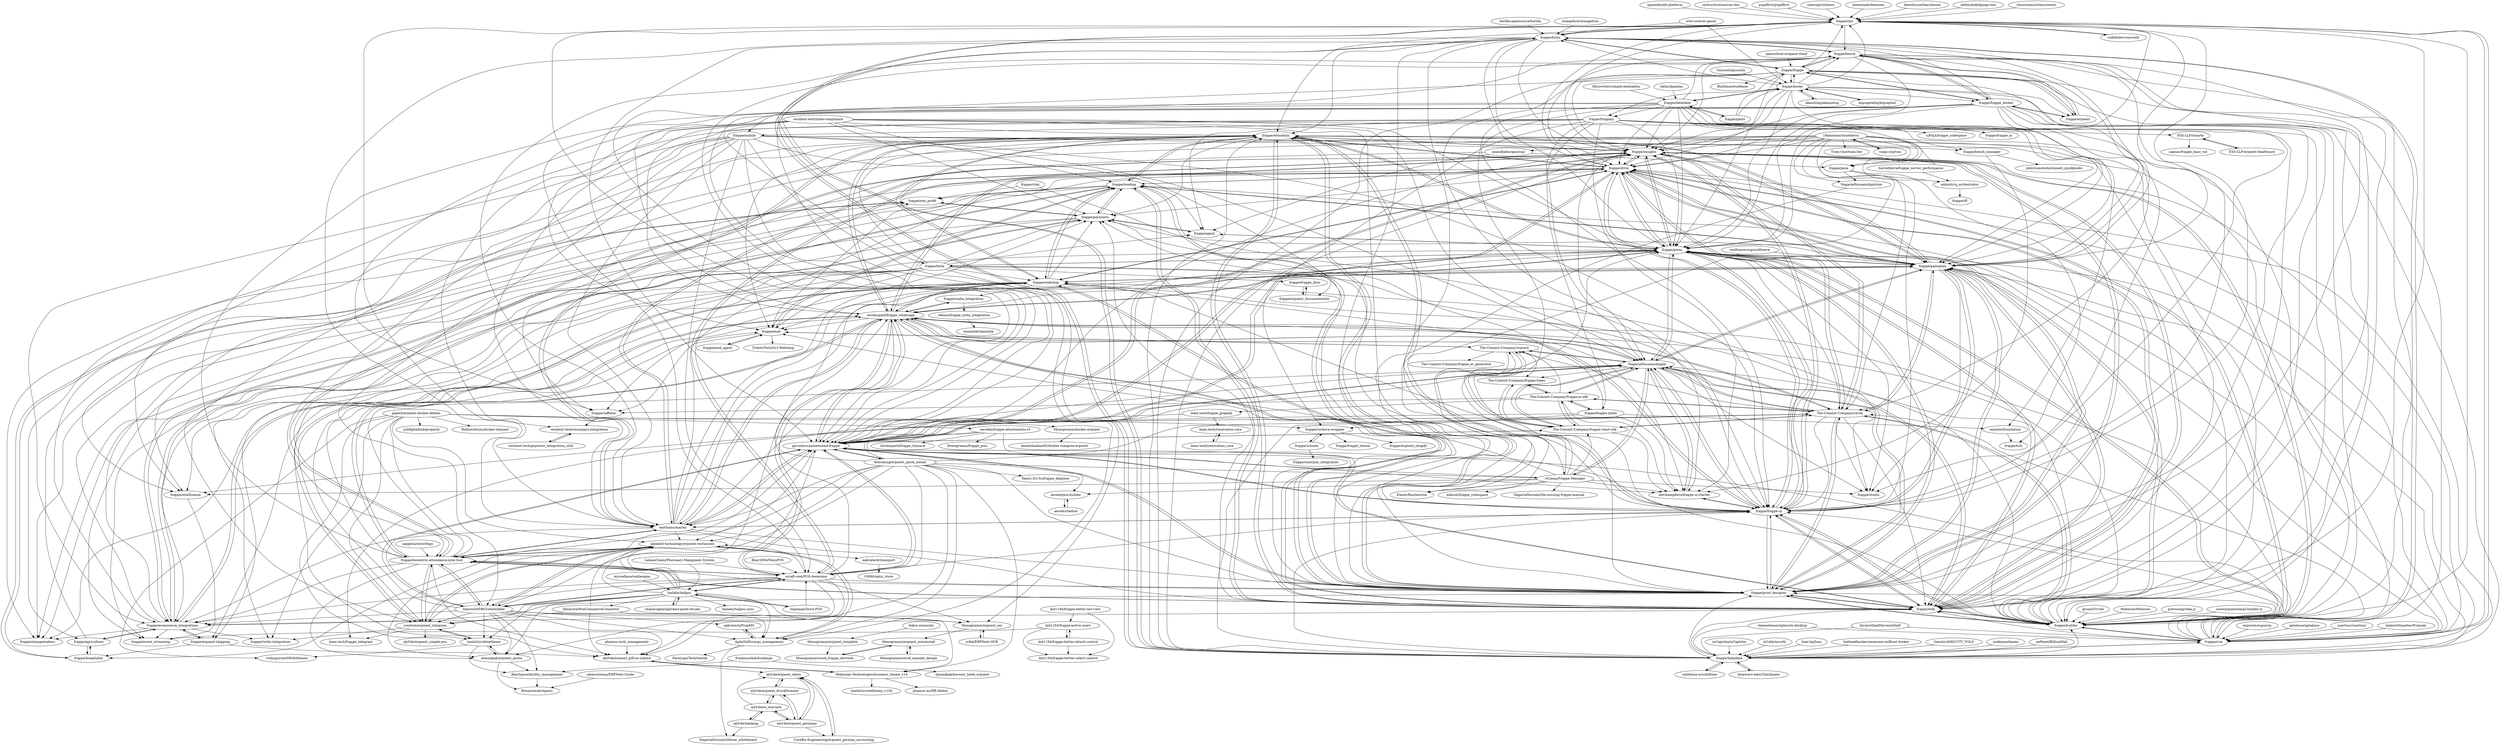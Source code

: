 digraph G {
"openedx/edx-platform" -> "frappe/lms" ["e"=1]
"frappe/books" -> "frappe/hrms"
"frappe/books" -> "frappe/insights"
"frappe/books" -> "akaunting/akaunting" ["e"=1]
"frappe/books" -> "frappe/bench"
"frappe/books" -> "frappe/frappe"
"frappe/books" -> "frappe/frappe_docker"
"frappe/books" -> "bigcapitalhq/bigcapital" ["e"=1]
"frappe/books" -> "frappe/lms"
"frappe/books" -> "frappe/frappejs"
"frappe/books" -> "frappe/drive"
"frappe/books" -> "frappe/erpnext" ["e"=1]
"frappe/books" -> "frappe/helpdesk"
"frappe/books" -> "frappe/gameplan"
"frappe/books" -> "frappe/datatable"
"frappe/books" -> "frappe/press"
"frappe/erpnext" -> "frappe/frappe" ["e"=1]
"frappe/erpnext" -> "frappe/frappe_docker" ["e"=1]
"frappe/erpnext" -> "frappe/bench" ["e"=1]
"frappe/frappe" -> "frappe/erpnext" ["e"=1]
"frappe/frappe" -> "frappe/bench"
"frappe/frappe" -> "frappe/frappe_docker"
"frappe/frappe" -> "frappe/hrms"
"frappe/frappe" -> "frappe/books"
"frappe/frappe" -> "gavindsouza/awesome-frappe"
"frappe/frappe" -> "frappe/insights"
"frappe/frappe" -> "frappe/frappe-ui"
"frappe/frappe" -> "frappe/lms"
"frappe/frappe" -> "frappe/helpdesk"
"frappe/frappe" -> "frappe/press"
"frappe/frappe" -> "frappe/builder"
"frappe/frappe" -> "The-Commit-Company/raven"
"frappe/frappe" -> "Budibase/budibase" ["e"=1]
"frappe/frappe" -> "frappe/crm"
"frappe/datatable" -> "frappe/frappe-ui"
"frappe/datatable" -> "frappe/insights"
"frappe/datatable" -> "frappe/frappejs"
"frappe/datatable" -> "frappe/gameplan"
"frappe/datatable" -> "frappe/drive"
"frappe/datatable" -> "frappe/bench"
"frappe/datatable" -> "frappe/print_designer"
"frappe/datatable" -> "gavindsouza/awesome-frappe"
"frappe/datatable" -> "frappe/press"
"frappe/datatable" -> "frappe/builder"
"frappe/datatable" -> "frappe/wiki"
"frappe/datatable" -> "frappe/gantt" ["e"=1]
"frappe/datatable" -> "frappe/biometric-attendance-sync-tool"
"frappe/datatable" -> "frappe/books"
"frappe/datatable" -> "erpnext/foundation"
"fiduswriter/simple-datatables" -> "frappe/datatable" ["e"=1]
"ever-co/ever-gauzy" -> "frappe/books" ["e"=1]
"ever-co/ever-gauzy" -> "frappe/hrms" ["e"=1]
"instructure/canvas-lms" -> "frappe/lms" ["e"=1]
"shanmugharajk/react-point-of-sale" -> "bailabs/tailpos" ["e"=1]
"spacecloud-io/space-cloud" -> "frappe/frappe" ["e"=1]
"codelitdev/courselit" -> "frappe/lms" ["e"=1]
"sihaysistema/ERPNext-Guide" -> "Bloomstack/repairs"
"givanz/Vvveb" -> "frappe/builder" ["e"=1]
"bailabs/tailpos" -> "ucraft-com/POS-Awesome"
"bailabs/tailpos" -> "frappe/biometric-attendance-sync-tool"
"bailabs/tailpos" -> "tngoman/Store-POS" ["e"=1]
"bailabs/tailpos" -> "yrestom/erpnext_telegram"
"bailabs/tailpos" -> "Monogramm/erpnext_ocr"
"bailabs/tailpos" -> "ahmadpak/erpnext_quota"
"bailabs/tailpos" -> "gavindsouza/awesome-frappe"
"bailabs/tailpos" -> "shanmugharajk/react-point-of-sale" ["e"=1]
"bailabs/tailpos" -> "bailabs/tailpos-sync"
"bailabs/tailpos" -> "bhavesh95863/whitelabel"
"bailabs/tailpos" -> "alphabit-technology/erpnext-restaurant"
"bailabs/tailpos" -> "hashirluv/bluetheme"
"bailabs/tailpos" -> "shridarpatil/frappe_whatsapp"
"bailabs/tailpos" -> "libracore/WooCommerceConnector"
"bailabs/tailpos" -> "AgileShift/cargo_management"
"frappe/frappejs" -> "frappe/intellisense"
"frappe/frappejs" -> "frappe/frappe-client"
"frappe/frappejs" -> "frappe/press"
"frappe/frappejs" -> "frappe/mobile"
"frappe/frappejs" -> "netchampfaris/frappe-ui-starter"
"frappe/frappejs" -> "frappe/bench_manager"
"frappe/frappejs" -> "vjFaLk/frappe_codespace"
"frappe/frappejs" -> "frappe/frappe_io"
"frappe/frappejs" -> "frappe/helm"
"frappe/frappejs" -> "frappe/agent"
"frappe/frappejs" -> "frappe/cordova-wrapper"
"frappe/frappejs" -> "frappe/gameplan"
"frappe/frappejs" -> "ESS-LLP/smarte"
"frappe/frappejs" -> "NagariaHussain/doppio"
"frappe/frappejs" -> "frappe/pesa"
"frappe/bench_manager" -> "indictranstech/erpnext_quickbooks"
"frappe/bench_manager" -> "netchampfaris/frappe-ui-starter"
"frappe/biometric-attendance-sync-tool" -> "ahmadpak/erpnext_quota"
"frappe/biometric-attendance-sync-tool" -> "shridarpatil/frappe_whatsapp"
"frappe/biometric-attendance-sync-tool" -> "alphabit-technology/erpnext-restaurant"
"frappe/biometric-attendance-sync-tool" -> "ucraft-com/POS-Awesome"
"frappe/biometric-attendance-sync-tool" -> "yrestom/erpnext_telegram"
"frappe/biometric-attendance-sync-tool" -> "frappe/wiki"
"frappe/biometric-attendance-sync-tool" -> "earthians/marley"
"frappe/biometric-attendance-sync-tool" -> "frappe/ecommerce_integrations"
"frappe/biometric-attendance-sync-tool" -> "bhavesh95863/whitelabel"
"frappe/biometric-attendance-sync-tool" -> "frappe/print_designer"
"frappe/biometric-attendance-sync-tool" -> "alyf-de/erpnext_pdf-on-submit"
"frappe/biometric-attendance-sync-tool" -> "frappe/insights"
"frappe/biometric-attendance-sync-tool" -> "frappe/mail"
"frappe/biometric-attendance-sync-tool" -> "NagariaHussain/doppio"
"frappe/biometric-attendance-sync-tool" -> "gavindsouza/awesome-frappe"
"alyf-de/erpnext_pdf-on-submit" -> "alyf-de/erpnext_datev"
"alyf-de/erpnext_pdf-on-submit" -> "Midocean-Technologies/business_theme_v14"
"pipech/erpnext-docker-debian" -> "zerodha/frappe-attachments-s3"
"pipech/erpnext-docker-debian" -> "Monogramm/docker-erpnext"
"pipech/erpnext-docker-debian" -> "Ridhosribumi/docker-erpnext"
"pipech/erpnext-docker-debian" -> "yrestom/erpnext_telegram"
"pipech/erpnext-docker-debian" -> "frappe/cordova-wrapper"
"pipech/erpnext-docker-debian" -> "hashirluv/bluetheme"
"pipech/erpnext-docker-debian" -> "frappe/twilio-integration"
"pipech/erpnext-docker-debian" -> "frappe/biometric-attendance-sync-tool"
"pipech/erpnext-docker-debian" -> "alphabit-technology/erpnext-restaurant"
"pipech/erpnext-docker-debian" -> "vinhnguyent090/bdtheme"
"pipech/erpnext-docker-debian" -> "jcbdigitalhub/property"
"zerodha/frappe-attachments-s3" -> "gavindsouza/awesome-frappe"
"zerodha/frappe-attachments-s3" -> "shridarpatil/frappe_tinymce" ["e"=1]
"zerodha/frappe-attachments-s3" -> "netchampfaris/frappe-ui-starter"
"zerodha/frappe-attachments-s3" -> "Monogramm/frappe_pwa"
"zerodha/frappe-attachments-s3" -> "aerele/pwa-builder"
"Monogramm/docker-erpnext" -> "emadshaaban92/docker-compose-erpnext"
"franknyarkoh/bookings" -> "ahmadpak/havenir_hotel_erpnext"
"franknyarkoh/bookings" -> "iRaySpace/facility_management"
"Monogramm/erpnext_ocr" -> "Monogramm/erpnext_autoinstall"
"Monogramm/erpnext_ocr" -> "jvfiel/ERPNext-OCR"
"libracore/WooCommerceConnector" -> "alphabit-technology/erpnext-restaurant"
"libracore/WooCommerceConnector" -> "AgileShift/cargo_management"
"libracore/WooCommerceConnector" -> "yrestom/erpnext_telegram"
"libracore/WooCommerceConnector" -> "alyf-de/erpnext_pdf-on-submit"
"jvfiel/ERPNext-OCR" -> "Monogramm/erpnext_ocr"
"dokos-io/mautic" -> "Monogramm/erpnext_template"
"LalanaChami/Pharmacy-Mangment-System" -> "bailabs/tailpos" ["e"=1]
"LalanaChami/Pharmacy-Mangment-System" -> "ucraft-com/POS-Awesome" ["e"=1]
"sapplica/sentrifugo" -> "frappe/biometric-attendance-sync-tool" ["e"=1]
"Blair2004/NexoPOS" -> "ucraft-com/POS-Awesome" ["e"=1]
"espocrm/espocrm" -> "frappe/crm" ["e"=1]
"frappe/bench" -> "frappe/frappe_docker"
"frappe/bench" -> "frappe/frappe"
"frappe/bench" -> "frappe/press"
"frappe/bench" -> "frappe/insights"
"frappe/bench" -> "frappe/frappe-ui"
"frappe/bench" -> "gavindsouza/awesome-frappe"
"frappe/bench" -> "frappe/gameplan"
"frappe/bench" -> "frappe/wiki"
"frappe/bench" -> "frappe/hrms"
"frappe/bench" -> "frappe/print_designer"
"frappe/bench" -> "frappe/drive"
"frappe/bench" -> "frappe/mobile"
"frappe/bench" -> "earthians/marley"
"frappe/bench" -> "frappe/erpnext" ["e"=1]
"frappe/bench" -> "frappe/builder"
"tngoman/Store-POS" -> "bailabs/tailpos" ["e"=1]
"tngoman/Store-POS" -> "ucraft-com/POS-Awesome" ["e"=1]
"frappe/press" -> "frappe/agent"
"frappe/press" -> "frappe/insights"
"frappe/press" -> "frappe/gameplan"
"frappe/press" -> "frappe/frappe-ui"
"frappe/press" -> "NagariaHussain/doppio"
"frappe/press" -> "frappe/drive"
"frappe/press" -> "frappe/print_designer"
"frappe/press" -> "frappe/wiki"
"frappe/press" -> "frappe/education"
"frappe/press" -> "gavindsouza/awesome-frappe"
"frappe/press" -> "frappe/changemakers"
"frappe/press" -> "shridarpatil/frappe_whatsapp"
"frappe/press" -> "frappe/studio"
"frappe/press" -> "frappe/helm"
"frappe/press" -> "frappe/builder"
"frappe/agent" -> "frappe/press"
"frappe/agent" -> "frappe/payments"
"frappe/helm" -> "frappe/agent"
"frappe/helm" -> "frappe/ecommerce_integrations"
"frappe/helm" -> "frappe/press"
"frappe/helm" -> "frappe/webshop"
"frappe/helm" -> "frappe/erpnext-shipping"
"frappe/helm" -> "frappe/frappe_docs"
"frappe/helm" -> "frappe/twilio-integration"
"frappe/helm" -> "frappe/payments"
"frappe/helm" -> "alyf-de/erpnext_pdf-on-submit"
"frappe/helm" -> "frappe/mail"
"frappe/helm" -> "frappe/print_designer"
"frappe/helm" -> "frappe/intellisense"
"frappe/helm" -> "frappe/education"
"frappe/helm" -> "frappe/frappe-ui"
"frappe/helm" -> "AgileShift/cargo_management"
"hashirluv/bluetheme" -> "ahmadpak/erpnext_quota"
"hashirluv/bluetheme" -> "vinhnguyent090/bdtheme"
"hashirluv/bluetheme" -> "yrestom/erpnext_telegram"
"hashirluv/bluetheme" -> "iRaySpace/facility_management"
"iRaySpace/facility_management" -> "Bloomstack/repairs"
"ahmadpak/erpnext_quota" -> "hashirluv/bluetheme"
"ahmadpak/erpnext_quota" -> "iRaySpace/facility_management"
"ahmadpak/erpnext_quota" -> "Bloomstack/repairs"
"ucraft-com/POS-Awesome" -> "frappe/biometric-attendance-sync-tool"
"ucraft-com/POS-Awesome" -> "shridarpatil/frappe_whatsapp"
"ucraft-com/POS-Awesome" -> "gavindsouza/awesome-frappe"
"ucraft-com/POS-Awesome" -> "alphabit-technology/erpnext-restaurant"
"ucraft-com/POS-Awesome" -> "ahmadpak/erpnext_quota"
"ucraft-com/POS-Awesome" -> "frappe/insights"
"ucraft-com/POS-Awesome" -> "bhavesh95863/whitelabel"
"ucraft-com/POS-Awesome" -> "yrestom/erpnext_telegram"
"ucraft-com/POS-Awesome" -> "Monogramm/erpnext_ocr"
"ucraft-com/POS-Awesome" -> "alyf-de/erpnext_pdf-on-submit"
"ucraft-com/POS-Awesome" -> "bailabs/tailpos"
"ucraft-com/POS-Awesome" -> "frappe/print_designer"
"ucraft-com/POS-Awesome" -> "frappe/ecommerce_integrations"
"ucraft-com/POS-Awesome" -> "frappe/press"
"ucraft-com/POS-Awesome" -> "frappe/frappe-ui"
"pupilfirst/pupilfirst" -> "frappe/lms" ["e"=1]
"frappe/frappe-client" -> "netchampfaris/frappe-ui-starter"
"frappe/frappe-client" -> "frappe/intellisense"
"frappe/frappe-client" -> "The-Commit-Company/frappe-js-sdk"
"frappe/frappe-client" -> "erpnext/foundation"
"frappe/frappe-client" -> "frappe/cordova-wrapper"
"frappe/frappe-client" -> "frappe/payments"
"ulearnpro/ulearn" -> "frappe/lms" ["e"=1]
"phamos-eu/it_management" -> "alyf-de/erpnext_pdf-on-submit"
"yrestom/erpnext_telegram" -> "frappe/twilio-integration"
"yrestom/erpnext_telegram" -> "hashirluv/bluetheme"
"yrestom/erpnext_telegram" -> "leam-tech/frappe_telegram"
"yrestom/erpnext_telegram" -> "alphabit-technology/erpnext-restaurant"
"yrestom/erpnext_telegram" -> "shridarpatil/frappe_whatsapp"
"yrestom/erpnext_telegram" -> "alyf-de/erpnext_simple-pos"
"yrestom/erpnext_telegram" -> "frappe/biometric-attendance-sync-tool"
"frappe/mobile" -> "yrestom/erpnext_telegram"
"frappe/mobile" -> "frappe/bench_manager"
"frappe/mobile" -> "gavindsouza/awesome-frappe"
"frappe/mobile" -> "frappe/biometric-attendance-sync-tool"
"frappe/mobile" -> "frappe/wiki"
"frappe/mobile" -> "frappe/ecommerce_integrations"
"frappe/mobile" -> "bhavesh95863/whitelabel"
"frappe/mobile" -> "frappe/erpnext_documentation"
"frappe/mobile" -> "ucraft-com/POS-Awesome"
"frappe/mobile" -> "frappe/insights"
"frappe/mobile" -> "earthians/marley"
"frappe/mobile" -> "frappe/intellisense"
"frappe/mobile" -> "Monogramm/erpnext_ocr"
"frappe/mobile" -> "frappe/frappe-ui"
"frappe/mobile" -> "NagariaHussain/doppio"
"Monogramm/recod_erpnext_design" -> "Monogramm/erpnext_autoinstall"
"aakvatech/PropMS" -> "AgileShift/cargo_management"
"frappe/wiki" -> "frappe/drive"
"frappe/wiki" -> "frappe/gameplan"
"frappe/wiki" -> "frappe/print_designer"
"frappe/wiki" -> "frappe/insights"
"frappe/wiki" -> "frappe/lending"
"frappe/wiki" -> "frappe/frappe-ui"
"frappe/wiki" -> "frappe/webshop"
"frappe/wiki" -> "frappe/payments"
"frappe/wiki" -> "frappe/press"
"frappe/wiki" -> "frappe/ecommerce_integrations"
"frappe/wiki" -> "frappe/education"
"frappe/wiki" -> "NagariaHussain/doppio"
"frappe/wiki" -> "gavindsouza/awesome-frappe"
"frappe/wiki" -> "frappe/biometric-attendance-sync-tool"
"frappe/wiki" -> "frappe/builder"
"frappe/erpnext_documentation" -> "frappe/frappe_docs"
"leam-tech/renovation_core" -> "leam-tech/renovation-core"
"AgileShift/cargo_management" -> "NagariaHussain/tldraw_whiteboard"
"AgileShift/cargo_management" -> "aakvatech/PropMS"
"AgileShift/cargo_management" -> "alphabit-technology/erpnext-restaurant"
"AgileShift/cargo_management" -> "ParaLogicTech/textile"
"Monogramm/erpnext_template" -> "Monogramm/recod_frappe_devtools"
"frappe/frappe_docs" -> "frappe/erpnext_documentation"
"leam-tech/renovation-core" -> "leam-tech/renovation_core"
"Monogramm/erpnext_autoinstall" -> "Monogramm/recod_frappe_devtools"
"Monogramm/erpnext_autoinstall" -> "Monogramm/recod_erpnext_design"
"Monogramm/recod_frappe_devtools" -> "Monogramm/erpnext_autoinstall"
"mCaptcha/mCaptcha" -> "frappe/helpdesk" ["e"=1]
"frappe/lms" -> "frappe/insights"
"frappe/lms" -> "frappe/frappe-ui"
"frappe/lms" -> "frappe/hrms"
"frappe/lms" -> "frappe/education"
"frappe/lms" -> "frappe/gameplan"
"frappe/lms" -> "frappe/crm"
"frappe/lms" -> "frappe/drive"
"frappe/lms" -> "frappe/wiki"
"frappe/lms" -> "frappe/helpdesk"
"frappe/lms" -> "gavindsouza/awesome-frappe"
"frappe/lms" -> "frappe/press"
"frappe/lms" -> "frappe/builder"
"frappe/lms" -> "earthians/marley"
"frappe/lms" -> "frappe/bench"
"frappe/lms" -> "codelitdev/courselit" ["e"=1]
"leemonade/leemons" -> "frappe/lms" ["e"=1]
"frappe/erpnext-shipping" -> "alyf-de/erpnext_pdf-on-submit"
"frappe/erpnext-shipping" -> "frappe/hospitality"
"frappe/erpnext-shipping" -> "frappe/ecommerce_integrations"
"earthians/marley" -> "frappe/education"
"earthians/marley" -> "shridarpatil/frappe_whatsapp"
"earthians/marley" -> "frappe/gameplan"
"earthians/marley" -> "frappe/biometric-attendance-sync-tool"
"earthians/marley" -> "frappe/insights"
"earthians/marley" -> "frappe/wiki"
"earthians/marley" -> "frappe/frappe-ui"
"earthians/marley" -> "gavindsouza/awesome-frappe"
"earthians/marley" -> "alphabit-technology/erpnext-restaurant"
"earthians/marley" -> "frappe/ecommerce_integrations"
"earthians/marley" -> "frappe/print_designer"
"earthians/marley" -> "frappe/payments"
"earthians/marley" -> "NagariaHussain/doppio"
"earthians/marley" -> "frappe/drive"
"earthians/marley" -> "frappe/press"
"micwallace/wallacepos" -> "bailabs/tailpos" ["e"=1]
"frappe/intellisense" -> "frappe/event_streaming"
"bhavesh95863/whitelabel" -> "ahmadpak/erpnext_quota"
"bhavesh95863/whitelabel" -> "alyf-de/erpnext_pdf-on-submit"
"bhavesh95863/whitelabel" -> "gavindsouza/awesome-frappe"
"bhavesh95863/whitelabel" -> "alphabit-technology/erpnext-restaurant"
"bhavesh95863/whitelabel" -> "Monogramm/erpnext_ocr"
"bhavesh95863/whitelabel" -> "Midocean-Technologies/business_theme_v14"
"bhavesh95863/whitelabel" -> "AgileShift/cargo_management"
"bhavesh95863/whitelabel" -> "aakvatech/PropMS"
"bhavesh95863/whitelabel" -> "ucraft-com/POS-Awesome"
"bhavesh95863/whitelabel" -> "frappe/biometric-attendance-sync-tool"
"bhavesh95863/whitelabel" -> "shridarpatil/frappe_whatsapp"
"bhavesh95863/whitelabel" -> "yrestom/erpnext_telegram"
"bhavesh95863/whitelabel" -> "frappe/ecommerce_integrations"
"bhavesh95863/whitelabel" -> "iRaySpace/facility_management"
"bhavesh95863/whitelabel" -> "hashirluv/bluetheme"
"alphabit-technology/erpnext-restaurant" -> "AgileShift/cargo_management"
"alphabit-technology/erpnext-restaurant" -> "frappe/hospitality"
"alphabit-technology/erpnext-restaurant" -> "aakvatech/transport"
"alphabit-technology/erpnext-restaurant" -> "yrestom/erpnext_telegram"
"alphabit-technology/erpnext-restaurant" -> "frappe/biometric-attendance-sync-tool"
"alphabit-technology/erpnext-restaurant" -> "ahmadpak/erpnext_quota"
"alphabit-technology/erpnext-restaurant" -> "bhavesh95863/whitelabel"
"aakvatech/transport" -> "f-9t9it/optic_store"
"Mobirise/Mobirise" -> "frappe/builder" ["e"=1]
"frappe/chat" -> "frappe/non_profit"
"frappe/chat" -> "netchampfaris/frappe-ui-starter"
"NagariaHussain/doppio" -> "The-Commit-Company/frappe-react-sdk"
"NagariaHussain/doppio" -> "netchampfaris/frappe-ui-starter"
"NagariaHussain/doppio" -> "gavindsouza/awesome-frappe"
"NagariaHussain/doppio" -> "frappe/frappe-ui"
"NagariaHussain/doppio" -> "rtCamp/Frappe-Manager"
"NagariaHussain/doppio" -> "The-Commit-Company/commit"
"NagariaHussain/doppio" -> "The-Commit-Company/raven"
"NagariaHussain/doppio" -> "frappe/print_designer"
"NagariaHussain/doppio" -> "frappe/gameplan"
"NagariaHussain/doppio" -> "The-Commit-Company/frappe-types"
"NagariaHussain/doppio" -> "The-Commit-Company/frappe-js-sdk"
"NagariaHussain/doppio" -> "frappe/press"
"NagariaHussain/doppio" -> "shridarpatil/frappe_whatsapp"
"NagariaHussain/doppio" -> "frappe/studio"
"NagariaHussain/doppio" -> "frappe/wiki"
"frappe/ecommerce_integrations" -> "frappe/payments"
"frappe/ecommerce_integrations" -> "frappe/non_profit"
"frappe/ecommerce_integrations" -> "frappe/lending"
"frappe/ecommerce_integrations" -> "frappe/event_streaming"
"frappe/ecommerce_integrations" -> "frappe/webshop"
"frappe/ecommerce_integrations" -> "frappe/agriculture"
"frappe/ecommerce_integrations" -> "frappe/changemakers"
"frappe/ecommerce_integrations" -> "frappe/twilio-integration"
"frappe/ecommerce_integrations" -> "frappe/erpnext-shipping"
"leam-tech/frappe_graphql" -> "leam-tech/renovation-core"
"leam-tech/frappe_graphql" -> "leam-tech/frappe_telegram"
"alyf-de/erpnext_druckformate" -> "alyf-de/erpnext_germany"
"alyf-de/erpnext_druckformate" -> "alyf-de/erpnext_datev"
"alyf-de/erpnext_druckformate" -> "alyf-de/eu_einvoice"
"CoreBiz-Engineering/erpnext_german_accounting" -> "alyf-de/erpnext_datev"
"bigcapitalhq/bigcapital" -> "frappe/books" ["e"=1]
"gavindsouza/awesome-frappe" -> "NagariaHussain/doppio"
"gavindsouza/awesome-frappe" -> "shridarpatil/frappe_whatsapp"
"gavindsouza/awesome-frappe" -> "frappe/print_designer"
"gavindsouza/awesome-frappe" -> "frappe/insights"
"gavindsouza/awesome-frappe" -> "bhavesh95863/whitelabel"
"gavindsouza/awesome-frappe" -> "frappe/frappe-ui"
"gavindsouza/awesome-frappe" -> "The-Commit-Company/raven"
"gavindsouza/awesome-frappe" -> "ucraft-com/POS-Awesome"
"gavindsouza/awesome-frappe" -> "frappe/press"
"gavindsouza/awesome-frappe" -> "alphabit-technology/erpnext-restaurant"
"gavindsouza/awesome-frappe" -> "frappe/wiki"
"gavindsouza/awesome-frappe" -> "frappe/drive"
"gavindsouza/awesome-frappe" -> "flexcomng/erpnext_quick_install"
"gavindsouza/awesome-frappe" -> "earthians/marley"
"gavindsouza/awesome-frappe" -> "The-Commit-Company/frappe-react-sdk"
"frappe/helpdesk" -> "frappe/insights"
"frappe/helpdesk" -> "frappe/hrms"
"frappe/helpdesk" -> "frappe/crm"
"frappe/helpdesk" -> "frappe/gameplan"
"frappe/helpdesk" -> "frappe/drive"
"frappe/helpdesk" -> "frappe/builder"
"frappe/helpdesk" -> "frappe/press"
"frappe/helpdesk" -> "frappe/frappe-ui"
"frappe/helpdesk" -> "frappe/print_designer"
"frappe/helpdesk" -> "frappe/lms"
"frappe/helpdesk" -> "frappe/wiki"
"frappe/helpdesk" -> "The-Commit-Company/raven"
"frappe/helpdesk" -> "frappe/education"
"frappe/helpdesk" -> "bluewave-labs/Checkmate" ["e"=1]
"frappe/helpdesk" -> "solidtime-io/solidtime" ["e"=1]
"resilient-tech/india-compliance" -> "frappe/studio"
"resilient-tech/india-compliance" -> "frappe/education"
"resilient-tech/india-compliance" -> "NagariaHussain/doppio"
"resilient-tech/india-compliance" -> "frappe/press"
"resilient-tech/india-compliance" -> "frappe/print_designer"
"resilient-tech/india-compliance" -> "shridarpatil/frappe_whatsapp"
"resilient-tech/india-compliance" -> "frappe/mail"
"resilient-tech/india-compliance" -> "resilient-tech/razorpayx-integration"
"resilient-tech/india-compliance" -> "earthians/marley"
"resilient-tech/india-compliance" -> "frappe/payments"
"resilient-tech/india-compliance" -> "frappe/caffeine"
"resilient-tech/india-compliance" -> "frappe/lending"
"frappe/education" -> "frappe/payments"
"frappe/education" -> "frappe/webshop"
"frappe/education" -> "earthians/marley"
"frappe/education" -> "frappe/frappe-ui"
"frappe/education" -> "frappe/drive"
"frappe/education" -> "frappe/insights"
"frappe/education" -> "frappe/gameplan"
"frappe/education" -> "frappe/ecommerce_integrations"
"frappe/education" -> "frappe/press"
"frappe/education" -> "frappe/print_designer"
"frappe/education" -> "frappe/lending"
"frappe/education" -> "frappe/wiki"
"frappe/education" -> "shridarpatil/frappe_whatsapp"
"frappe/education" -> "frappe/agriculture"
"frappe/education" -> "frappe/mail"
"frappe/frappe-ui" -> "frappe/drive"
"frappe/frappe-ui" -> "netchampfaris/frappe-ui-starter"
"frappe/frappe-ui" -> "frappe/gameplan"
"frappe/frappe-ui" -> "NagariaHussain/doppio"
"frappe/frappe-ui" -> "frappe/insights"
"frappe/frappe-ui" -> "frappe/press"
"frappe/frappe-ui" -> "frappe/wiki"
"frappe/frappe-ui" -> "frappe/education"
"frappe/frappe-ui" -> "frappe/print_designer"
"frappe/frappe-ui" -> "gavindsouza/awesome-frappe"
"frappe/frappe-ui" -> "frappe/builder"
"frappe/frappe-ui" -> "shridarpatil/frappe_whatsapp"
"frappe/frappe-ui" -> "frappe/payments"
"frappe/frappe-ui" -> "frappe/webshop"
"frappe/frappe-ui" -> "earthians/marley"
"frappe/agriculture" -> "frappe/non_profit"
"frappe/agriculture" -> "frappe/hospitality"
"frappe/agriculture" -> "frappe/ecommerce_integrations"
"frappe/gameplan" -> "frappe/drive"
"frappe/gameplan" -> "frappe/insights"
"frappe/gameplan" -> "frappe/wiki"
"frappe/gameplan" -> "frappe/press"
"frappe/gameplan" -> "frappe/frappe-ui"
"frappe/gameplan" -> "frappe/payments"
"frappe/gameplan" -> "frappe/print_designer"
"frappe/gameplan" -> "The-Commit-Company/raven"
"frappe/gameplan" -> "NagariaHussain/doppio"
"frappe/gameplan" -> "frappe/webshop"
"frappe/gameplan" -> "frappe/lending"
"frappe/gameplan" -> "frappe/education"
"frappe/gameplan" -> "shridarpatil/frappe_whatsapp"
"frappe/gameplan" -> "frappe/builder"
"frappe/gameplan" -> "frappe/studio"
"frappe/drive" -> "frappe/gameplan"
"frappe/drive" -> "frappe/wiki"
"frappe/drive" -> "frappe/insights"
"frappe/drive" -> "frappe/print_designer"
"frappe/drive" -> "frappe/frappe-ui"
"frappe/drive" -> "frappe/webshop"
"frappe/drive" -> "frappe/lending"
"frappe/drive" -> "frappe/builder"
"frappe/drive" -> "frappe/press"
"frappe/drive" -> "frappe/education"
"frappe/drive" -> "frappe/ecommerce_integrations"
"frappe/drive" -> "frappe/mail"
"frappe/drive" -> "gavindsouza/awesome-frappe"
"frappe/drive" -> "The-Commit-Company/raven"
"frappe/drive" -> "frappe/payments"
"alyf-de/erpnext_datev" -> "alyf-de/erpnext_germany"
"alyf-de/erpnext_datev" -> "CoreBiz-Engineering/erpnext_german_accounting"
"alyf-de/erpnext_datev" -> "alyf-de/erpnext_druckformate"
"frappe/schools" -> "frappe/razorpay_integration"
"frappe/schools" -> "frappe/cordova-wrapper"
"frappe/payments" -> "frappe/non_profit"
"frappe/payments" -> "frappe/ecommerce_integrations"
"frappe/payments" -> "frappe/event_streaming"
"frappe/payments" -> "frappe/agent"
"frappe/payments" -> "frappe/changemakers"
"frappe/payments" -> "frappe/lending"
"frappe/waba_integration" -> "shridarpatil/frappe_whatsapp"
"frappe/waba_integration" -> "efeone/frappe_meta_integration"
"learnhouse/learnhouse" -> "frappe/lms" ["e"=1]
"netchampfaris/frappe-ui-starter" -> "NagariaHussain/doppio"
"netchampfaris/frappe-ui-starter" -> "frappe/frappe-ui"
"NagariaHussain/digistore" -> "ElasticRun/barista"
"alyf-de/erpnext_germany" -> "alyf-de/erpnext_datev"
"alyf-de/erpnext_germany" -> "alyf-de/eu_einvoice"
"alyf-de/erpnext_germany" -> "alyf-de/erpnext_druckformate"
"alyf-de/erpnext_germany" -> "CoreBiz-Engineering/erpnext_german_accounting"
"frappe/non_profit" -> "frappe/hospitality"
"frappe/non_profit" -> "frappe/payments"
"The-Commit-Company/frappe-js-sdk" -> "The-Commit-Company/frappe-react-sdk"
"The-Commit-Company/frappe-js-sdk" -> "The-Commit-Company/frappe-types"
"The-Commit-Company/frappe-js-sdk" -> "netchampfaris/frappe-ui-starter"
"The-Commit-Company/frappe-js-sdk" -> "NagariaHussain/doppio"
"The-Commit-Company/frappe-js-sdk" -> "frappe/frappe-client"
"The-Commit-Company/frappe-js-sdk" -> "frappe/caffeine"
"The-Commit-Company/frappe-js-sdk" -> "The-Commit-Company/commit"
"The-Commit-Company/frappe-js-sdk" -> "leam-tech/frappe_graphql"
"The-Commit-Company/frappe-js-sdk" -> "The-Commit-Company/raven"
"frappe/hospitality" -> "frappe/non_profit"
"frappe/hospitality" -> "frappe/agriculture"
"frappe/pesa" -> "ankush/rq_orchestrator"
"frappe/pesa" -> "NagariaHussain/digistore"
"frappe/pesa" -> "frappe/hub"
"shridarpatil/frappe_whatsapp" -> "frappe/waba_integration"
"shridarpatil/frappe_whatsapp" -> "frappe/print_designer"
"shridarpatil/frappe_whatsapp" -> "gavindsouza/awesome-frappe"
"shridarpatil/frappe_whatsapp" -> "frappe/biometric-attendance-sync-tool"
"shridarpatil/frappe_whatsapp" -> "frappe/mail"
"shridarpatil/frappe_whatsapp" -> "NagariaHussain/doppio"
"shridarpatil/frappe_whatsapp" -> "earthians/marley"
"shridarpatil/frappe_whatsapp" -> "yrestom/erpnext_telegram"
"shridarpatil/frappe_whatsapp" -> "ucraft-com/POS-Awesome"
"shridarpatil/frappe_whatsapp" -> "frappe/gameplan"
"shridarpatil/frappe_whatsapp" -> "The-Commit-Company/raven"
"shridarpatil/frappe_whatsapp" -> "frappe/frappe-ui"
"shridarpatil/frappe_whatsapp" -> "frappe/insights"
"shridarpatil/frappe_whatsapp" -> "frappe/webshop"
"shridarpatil/frappe_whatsapp" -> "frappe/education"
"frappe/hrms" -> "frappe/insights"
"frappe/hrms" -> "frappe/helpdesk"
"frappe/hrms" -> "frappe/crm"
"frappe/hrms" -> "frappe/frappe-ui"
"frappe/hrms" -> "frappe/drive"
"frappe/hrms" -> "frappe/print_designer"
"frappe/hrms" -> "frappe/gameplan"
"frappe/hrms" -> "frappe/builder"
"frappe/hrms" -> "frappe/lms"
"frappe/hrms" -> "gavindsouza/awesome-frappe"
"frappe/hrms" -> "frappe/press"
"frappe/hrms" -> "frappe/bench"
"frappe/hrms" -> "earthians/marley"
"frappe/hrms" -> "frappe/frappe"
"frappe/hrms" -> "frappe/education"
"prevwong/reka.js" -> "frappe/builder" ["e"=1]
"The-Commit-Company/frappe-types" -> "The-Commit-Company/frappe-react-sdk"
"The-Commit-Company/frappe-types" -> "The-Commit-Company/frappe-js-sdk"
"frappe/webshop" -> "frappe/ecommerce_integrations"
"frappe/webshop" -> "frappe/lending"
"frappe/webshop" -> "frappe/drive"
"frappe/webshop" -> "frappe/waba_integration"
"frappe/webshop" -> "frappe/changemakers"
"frappe/webshop" -> "frappe/mail"
"frappe/webshop" -> "frappe/education"
"frappe/webshop" -> "frappe/gameplan"
"frappe/webshop" -> "frappe/wiki"
"frappe/webshop" -> "frappe/payments"
"frappe/webshop" -> "netchampfaris/frappe-ui-starter"
"frappe/webshop" -> "frappe/caffeine"
"frappe/webshop" -> "frappe/studio"
"frappe/webshop" -> "shridarpatil/frappe_whatsapp"
"frappe/webshop" -> "frappe/erpnext-shipping"
"The-Commit-Company/raven" -> "NagariaHussain/doppio"
"The-Commit-Company/raven" -> "frappe/gameplan"
"The-Commit-Company/raven" -> "frappe/print_designer"
"The-Commit-Company/raven" -> "The-Commit-Company/commit"
"The-Commit-Company/raven" -> "gavindsouza/awesome-frappe"
"The-Commit-Company/raven" -> "shridarpatil/frappe_whatsapp"
"The-Commit-Company/raven" -> "frappe/insights"
"The-Commit-Company/raven" -> "frappe/drive"
"The-Commit-Company/raven" -> "The-Commit-Company/frappe-react-sdk"
"The-Commit-Company/raven" -> "frappe/wiki"
"The-Commit-Company/raven" -> "frappe/frappe-ui"
"The-Commit-Company/raven" -> "frappe/builder"
"The-Commit-Company/raven" -> "frappe/press"
"The-Commit-Company/raven" -> "The-Commit-Company/frappe-js-sdk"
"The-Commit-Company/raven" -> "frappe/studio"
"frappe/builder" -> "frappe/insights"
"frappe/builder" -> "frappe/drive"
"frappe/builder" -> "frappe/gameplan"
"frappe/builder" -> "frappe/frappe-ui"
"frappe/builder" -> "frappe/print_designer"
"frappe/builder" -> "frappe/wiki"
"frappe/builder" -> "frappe/press"
"frappe/builder" -> "The-Commit-Company/raven"
"frappe/builder" -> "gavindsouza/awesome-frappe"
"frappe/builder" -> "frappe/education"
"frappe/builder" -> "NagariaHussain/doppio"
"frappe/builder" -> "frappe/crm"
"frappe/builder" -> "shridarpatil/frappe_whatsapp"
"frappe/builder" -> "frappe/lending"
"frappe/builder" -> "frappe/webshop"
"The-Commit-Company/frappe-react-sdk" -> "The-Commit-Company/frappe-js-sdk"
"The-Commit-Company/frappe-react-sdk" -> "The-Commit-Company/frappe-types"
"The-Commit-Company/frappe-react-sdk" -> "NagariaHussain/doppio"
"The-Commit-Company/frappe-react-sdk" -> "netchampfaris/frappe-ui-starter"
"The-Commit-Company/frappe-react-sdk" -> "The-Commit-Company/commit"
"The-Commit-Company/frappe-react-sdk" -> "The-Commit-Company/raven"
"The-Commit-Company/frappe-react-sdk" -> "gavindsouza/awesome-frappe"
"adilmohak/django-lms" -> "frappe/lms" ["e"=1]
"frappe/insights" -> "frappe/gameplan"
"frappe/insights" -> "frappe/print_designer"
"frappe/insights" -> "frappe/press"
"frappe/insights" -> "frappe/drive"
"frappe/insights" -> "frappe/frappe-ui"
"frappe/insights" -> "frappe/builder"
"frappe/insights" -> "frappe/wiki"
"frappe/insights" -> "gavindsouza/awesome-frappe"
"frappe/insights" -> "frappe/education"
"frappe/insights" -> "shridarpatil/frappe_whatsapp"
"frappe/insights" -> "The-Commit-Company/raven"
"frappe/insights" -> "earthians/marley"
"frappe/insights" -> "NagariaHussain/doppio"
"frappe/insights" -> "ucraft-com/POS-Awesome"
"frappe/insights" -> "frappe/biometric-attendance-sync-tool"
"barredterra/frappe_server_performance" -> "ankush/rq_orchestrator"
"efeone/frappe_meta_integration" -> "shamilnk/shamilnk"
"kid1194/frappe-better-attach-control" -> "kid1194/frappe-active-users"
"kid1194/frappe-better-attach-control" -> "kid1194/frappe-better-select-control"
"kid1194/frappe-active-users" -> "kid1194/frappe-better-attach-control"
"kid1194/frappe-active-users" -> "kid1194/frappe-better-select-control"
"kid1194/frappe-active-users" -> "frappe/event_streaming"
"kid1194/frappe-better-list-view" -> "kid1194/frappe-better-select-control"
"kid1194/frappe-better-list-view" -> "kid1194/frappe-active-users"
"alyf-de/banking" -> "alyf-de/eu_einvoice"
"alyf-de/banking" -> "NagariaHussain/tldraw_whiteboard"
"Midocean-Technologies/business_theme_v14" -> "alyf-de/erpnext_pdf-on-submit"
"Midocean-Technologies/business_theme_v14" -> "hashirluv/redtheme_v13b"
"Midocean-Technologies/business_theme_v14" -> "phamos-eu/HR-Addon"
"frappe/cordova-wrapper" -> "frappe/erpnext_shopify"
"frappe/cordova-wrapper" -> "frappe/frappe_theme"
"frappe/cordova-wrapper" -> "frappe/schools"
"ESS-LLP/erpnext-healthcare" -> "ESS-LLP/smarte"
"frappe/gantt" -> "frappe/datatable" ["e"=1]
"frappe/gantt" -> "frappe/books" ["e"=1]
"frappe/gantt" -> "frappe/frappe" ["e"=1]
"vanjs-org/van" -> "18alantom/strawberry" ["e"=1]
"al1abb/invoify" -> "frappe/helpdesk" ["e"=1]
"horilla-opensource/horilla" -> "frappe/hrms" ["e"=1]
"18alantom/strawberry" -> "frappe/pesa"
"18alantom/strawberry" -> "frappe/insights"
"18alantom/strawberry" -> "frappe/frappe-ui"
"18alantom/strawberry" -> "gavindsouza/awesome-frappe"
"18alantom/strawberry" -> "frappe/drive"
"18alantom/strawberry" -> "vanjs-org/van" ["e"=1]
"18alantom/strawberry" -> "frappe/builder"
"18alantom/strawberry" -> "frappe/changemakers"
"18alantom/strawberry" -> "ankush/rq_orchestrator"
"18alantom/strawberry" -> "anandbaburajan/cq2"
"18alantom/strawberry" -> "NagariaHussain/digistore"
"18alantom/strawberry" -> "The-Commit-Company/raven"
"18alantom/strawberry" -> "Tram-One/tram-lite"
"18alantom/strawberry" -> "frappe/press"
"18alantom/strawberry" -> "frappe/intellisense"
"aptabase/aptabase" -> "frappe/crm" ["e"=1]
"cheeselemon/ophiuchi-desktop" -> "frappe/crm" ["e"=1]
"cheeselemon/ophiuchi-desktop" -> "frappe/helpdesk" ["e"=1]
"swiftwave-org/swiftwave" -> "frappe/gameplan" ["e"=1]
"swiftwave-org/swiftwave" -> "rtCamp/Frappe-Manager" ["e"=1]
"frappe/crm" -> "frappe/insights"
"frappe/crm" -> "frappe/gameplan"
"frappe/crm" -> "frappe/builder"
"frappe/crm" -> "shridarpatil/frappe_whatsapp"
"frappe/crm" -> "frappe/drive"
"frappe/crm" -> "frappe/frappe-ui"
"frappe/crm" -> "frappe/helpdesk"
"frappe/crm" -> "frappe/hrms"
"frappe/crm" -> "frappe/print_designer"
"frappe/crm" -> "frappe/press"
"frappe/crm" -> "frappe/wiki"
"frappe/crm" -> "frappe/lms"
"frappe/crm" -> "The-Commit-Company/raven"
"frappe/crm" -> "gavindsouza/awesome-frappe"
"frappe/crm" -> "frappe/education"
"frappe/print_designer" -> "frappe/insights"
"frappe/print_designer" -> "frappe/drive"
"frappe/print_designer" -> "shridarpatil/frappe_whatsapp"
"frappe/print_designer" -> "frappe/wiki"
"frappe/print_designer" -> "frappe/lending"
"frappe/print_designer" -> "frappe/gameplan"
"frappe/print_designer" -> "gavindsouza/awesome-frappe"
"frappe/print_designer" -> "NagariaHussain/doppio"
"frappe/print_designer" -> "The-Commit-Company/raven"
"frappe/print_designer" -> "frappe/press"
"frappe/print_designer" -> "frappe/frappe-ui"
"frappe/print_designer" -> "frappe/mail"
"frappe/print_designer" -> "frappe/education"
"frappe/print_designer" -> "frappe/builder"
"frappe/print_designer" -> "frappe/ecommerce_integrations"
"frappe/lending" -> "frappe/non_profit"
"frappe/lending" -> "frappe/ecommerce_integrations"
"frappe/lending" -> "frappe/mail"
"frappe/lending" -> "frappe/webshop"
"frappe/lending" -> "frappe/payments"
"frappe/lending" -> "frappe/print_designer"
"frappe/lending" -> "frappe/wiki"
"frappe/lending" -> "frappe/changemakers"
"frappe/lending" -> "frappe/drive"
"frappe/lending" -> "frappe/agent"
"frappe/lending" -> "frappe/gameplan"
"frappe/lending" -> "frappe/event_streaming"
"frappe/lending" -> "frappe/education"
"flexcomng/erpnext_quick_install" -> "gavindsouza/awesome-frappe"
"flexcomng/erpnext_quick_install" -> "bhavesh95863/whitelabel"
"flexcomng/erpnext_quick_install" -> "Henry-Do-Su/frappe_deployer"
"flexcomng/erpnext_quick_install" -> "alyf-de/erpnext_pdf-on-submit"
"flexcomng/erpnext_quick_install" -> "shridarpatil/frappe_whatsapp"
"flexcomng/erpnext_quick_install" -> "NagariaHussain/doppio"
"flexcomng/erpnext_quick_install" -> "frappe/biometric-attendance-sync-tool"
"flexcomng/erpnext_quick_install" -> "alphabit-technology/erpnext-restaurant"
"flexcomng/erpnext_quick_install" -> "ucraft-com/POS-Awesome"
"flexcomng/erpnext_quick_install" -> "frappe/print_designer"
"flexcomng/erpnext_quick_install" -> "AgileShift/cargo_management"
"flexcomng/erpnext_quick_install" -> "earthians/marley"
"flexcomng/erpnext_quick_install" -> "rtCamp/Frappe-Manager"
"flexcomng/erpnext_quick_install" -> "Midocean-Technologies/business_theme_v14"
"flexcomng/erpnext_quick_install" -> "The-Commit-Company/raven"
"rtCamp/Frappe-Manager" -> "NagariaHussain/doppio"
"rtCamp/Frappe-Manager" -> "frappe/studio"
"rtCamp/Frappe-Manager" -> "The-Commit-Company/commit"
"rtCamp/Frappe-Manager" -> "ankush/frappe_codespace"
"rtCamp/Frappe-Manager" -> "shridarpatil/frappe_whatsapp"
"rtCamp/Frappe-Manager" -> "gavindsouza/awesome-frappe"
"rtCamp/Frappe-Manager" -> "The-Commit-Company/frappe-react-sdk"
"rtCamp/Frappe-Manager" -> "frappe/press"
"rtCamp/Frappe-Manager" -> "netchampfaris/frappe-ui-starter"
"rtCamp/Frappe-Manager" -> "ElasticRun/barista"
"rtCamp/Frappe-Manager" -> "frappe/intellisense"
"rtCamp/Frappe-Manager" -> "NagariaHussain/the-missing-frappe-manual"
"rtCamp/Frappe-Manager" -> "aerele/pwa-builder"
"The-Commit-Company/commit" -> "frappe/mail"
"The-Commit-Company/commit" -> "NagariaHussain/doppio"
"The-Commit-Company/commit" -> "The-Commit-Company/frappe_er_generator"
"The-Commit-Company/commit" -> "ElasticRun/barista"
"The-Commit-Company/commit" -> "The-Commit-Company/frappe-types"
"The-Commit-Company/commit" -> "The-Commit-Company/frappe-react-sdk"
"ankush/rq_orchestrator" -> "frappe/iff"
"bluewave-labs/Checkmate" -> "frappe/helpdesk" ["e"=1]
"solidtime-io/solidtime" -> "frappe/helpdesk" ["e"=1]
"classroomio/classroomio" -> "frappe/lms" ["e"=1]
"InvoiceShelf/InvoiceShelf" -> "frappe/helpdesk" ["e"=1]
"InvoiceShelf/InvoiceShelf" -> "frappe/crm" ["e"=1]
"Gnucash/gnucash" -> "frappe/books" ["e"=1]
"orangehrm/orangehrm" -> "frappe/hrms" ["e"=1]
"usewaypoint/email-builder-js" -> "frappe/builder" ["e"=1]
"anandbaburajan/cq2" -> "frappe/pesa"
"anandbaburajan/cq2" -> "frappe/caffeine"
"anandbaburajan/cq2" -> "frappe/agent"
"ESS-LLP/smarte" -> "ESS-LLP/erpnext-healthcare"
"ESS-LLP/smarte" -> "saguas/frappe_base_vat"
"frappe/mail" -> "frappe/mail_agent"
"frappe/mail" -> "frappe/caffeine"
"frappe/mail" -> "TridotsTech/Go1-Webshop"
"frappe/mail" -> "frappe/lending"
"frappe/mail" -> "The-Commit-Company/commit"
"frappe/mail_agent" -> "frappe/mail"
"liam-hq/liam" -> "frappe/helpdesk" ["e"=1]
"hotheadhacker/awesome-selfhost-docker" -> "frappe/helpdesk" ["e"=1]
"SanshruthR/CCTV_YOLO" -> "frappe/helpdesk" ["e"=1]
"erpnext/foundation" -> "frappe/hub"
"alyf-de/eu_einvoice" -> "alyf-de/erpnext_germany"
"alyf-de/eu_einvoice" -> "alyf-de/erpnext_druckformate"
"alyf-de/eu_einvoice" -> "alyf-de/banking"
"alyf-de/eu_einvoice" -> "alyf-de/erpnext_datev"
"aerele/pwa-builder" -> "aerele/chatbot"
"aerele/chatbot" -> "aerele/pwa-builder"
"resilient-tech/razorpayx-integration" -> "resilient-tech/payment_integration_utils"
"akaunting/akaunting" -> "frappe/books" ["e"=1]
"frappe/frappe_docker" -> "frappe/bench"
"frappe/frappe_docker" -> "gavindsouza/awesome-frappe"
"frappe/frappe_docker" -> "frappe/frappe"
"frappe/frappe_docker" -> "frappe/insights"
"frappe/frappe_docker" -> "frappe/print_designer"
"frappe/frappe_docker" -> "frappe/press"
"frappe/frappe_docker" -> "frappe/frappe-ui"
"frappe/frappe_docker" -> "frappe/erpnext" ["e"=1]
"frappe/frappe_docker" -> "frappe/hrms"
"frappe/frappe_docker" -> "frappe/builder"
"frappe/frappe_docker" -> "frappe/drive"
"frappe/frappe_docker" -> "frappe/wiki"
"frappe/frappe_docker" -> "shridarpatil/frappe_whatsapp"
"frappe/frappe_docker" -> "ucraft-com/POS-Awesome"
"frappe/frappe_docker" -> "frappe/gameplan"
"usekaneo/kaneo" -> "frappe/helpdesk" ["e"=1]
"riktar/jkanban" -> "frappe/datatable" ["e"=1]
"aaPanel/BillionMail" -> "frappe/helpdesk" ["e"=1]
"usertour/usertour" -> "frappe/crm" ["e"=1]
"belastrittmatter/Framely" -> "frappe/crm" ["e"=1]
"frappe/caffeine" -> "resilient-tech/razorpayx-integration"
"resilient-tech/payment_integration_utils" -> "resilient-tech/razorpayx-integration"
"openedx/edx-platform" ["l"="46.899,18.277", "c"=52]
"frappe/lms" ["l"="15.17,-11.495"]
"frappe/books" ["l"="15.141,-11.456"]
"frappe/hrms" ["l"="15.176,-11.519"]
"frappe/insights" ["l"="15.216,-11.498"]
"akaunting/akaunting" ["l"="-15.5,27.969", "c"=29]
"frappe/bench" ["l"="15.2,-11.515"]
"frappe/frappe" ["l"="15.145,-11.538"]
"frappe/frappe_docker" ["l"="15.21,-11.537"]
"bigcapitalhq/bigcapital" ["l"="16.21,-10.255", "c"=198]
"frappe/frappejs" ["l"="15.245,-11.406"]
"frappe/drive" ["l"="15.2,-11.47"]
"frappe/erpnext" ["l"="15.713,-10.504", "c"=198]
"frappe/helpdesk" ["l"="15.148,-11.487"]
"frappe/gameplan" ["l"="15.207,-11.46"]
"frappe/datatable" ["l"="15.189,-11.442"]
"frappe/press" ["l"="15.214,-11.469"]
"gavindsouza/awesome-frappe" ["l"="15.24,-11.501"]
"frappe/frappe-ui" ["l"="15.214,-11.484"]
"frappe/builder" ["l"="15.196,-11.487"]
"The-Commit-Company/raven" ["l"="15.231,-11.466"]
"Budibase/budibase" ["l"="15.774,-10.231", "c"=198]
"frappe/crm" ["l"="15.176,-11.473"]
"frappe/print_designer" ["l"="15.228,-11.477"]
"frappe/wiki" ["l"="15.227,-11.49"]
"frappe/gantt" ["l"="0.266,-27.913", "c"=12]
"frappe/biometric-attendance-sync-tool" ["l"="15.278,-11.49"]
"erpnext/foundation" ["l"="15.228,-11.367"]
"fiduswriter/simple-datatables" ["l"="22.578,-29.441", "c"=36]
"ever-co/ever-gauzy" ["l"="-12.463,-27.811", "c"=1264]
"instructure/canvas-lms" ["l"="46.141,17.965", "c"=1976]
"shanmugharajk/react-point-of-sale" ["l"="-12.554,-28.416", "c"=980]
"bailabs/tailpos" ["l"="15.318,-11.516"]
"spacecloud-io/space-cloud" ["l"="16.064,-10.568", "c"=198]
"codelitdev/courselit" ["l"="46.114,18.07", "c"=1976]
"sihaysistema/ERPNext-Guide" ["l"="15.445,-11.52"]
"Bloomstack/repairs" ["l"="15.399,-11.508"]
"givanz/Vvveb" ["l"="15.838,-9.567", "c"=198]
"ucraft-com/POS-Awesome" ["l"="15.275,-11.505"]
"tngoman/Store-POS" ["l"="-12.547,-28.472", "c"=980]
"yrestom/erpnext_telegram" ["l"="15.319,-11.488"]
"Monogramm/erpnext_ocr" ["l"="15.343,-11.476"]
"ahmadpak/erpnext_quota" ["l"="15.335,-11.502"]
"bailabs/tailpos-sync" ["l"="15.359,-11.545"]
"bhavesh95863/whitelabel" ["l"="15.299,-11.51"]
"alphabit-technology/erpnext-restaurant" ["l"="15.309,-11.499"]
"hashirluv/bluetheme" ["l"="15.349,-11.508"]
"shridarpatil/frappe_whatsapp" ["l"="15.253,-11.49"]
"libracore/WooCommerceConnector" ["l"="15.34,-11.53"]
"AgileShift/cargo_management" ["l"="15.312,-11.541"]
"frappe/intellisense" ["l"="15.258,-11.42"]
"frappe/frappe-client" ["l"="15.278,-11.394"]
"frappe/mobile" ["l"="15.281,-11.472"]
"netchampfaris/frappe-ui-starter" ["l"="15.277,-11.445"]
"frappe/bench_manager" ["l"="15.298,-11.403"]
"vjFaLk/frappe_codespace" ["l"="15.255,-11.358"]
"frappe/frappe_io" ["l"="15.243,-11.344"]
"frappe/helm" ["l"="15.271,-11.459"]
"frappe/agent" ["l"="15.224,-11.415"]
"frappe/cordova-wrapper" ["l"="15.343,-11.398"]
"ESS-LLP/smarte" ["l"="15.27,-11.334"]
"NagariaHussain/doppio" ["l"="15.25,-11.466"]
"frappe/pesa" ["l"="15.204,-11.371"]
"indictranstech/erpnext_quickbooks" ["l"="15.318,-11.358"]
"earthians/marley" ["l"="15.243,-11.483"]
"frappe/ecommerce_integrations" ["l"="15.261,-11.458"]
"alyf-de/erpnext_pdf-on-submit" ["l"="15.319,-11.533"]
"frappe/mail" ["l"="15.248,-11.43"]
"alyf-de/erpnext_datev" ["l"="15.389,-11.603"]
"Midocean-Technologies/business_theme_v14" ["l"="15.319,-11.565"]
"pipech/erpnext-docker-debian" ["l"="15.357,-11.49"]
"zerodha/frappe-attachments-s3" ["l"="15.297,-11.533"]
"Monogramm/docker-erpnext" ["l"="15.418,-11.528"]
"Ridhosribumi/docker-erpnext" ["l"="15.404,-11.485"]
"frappe/twilio-integration" ["l"="15.321,-11.466"]
"vinhnguyent090/bdtheme" ["l"="15.377,-11.516"]
"jcbdigitalhub/property" ["l"="15.394,-11.52"]
"shridarpatil/frappe_tinymce" ["l"="23.643,-29.195", "c"=36]
"Monogramm/frappe_pwa" ["l"="15.305,-11.583"]
"aerele/pwa-builder" ["l"="15.284,-11.56"]
"emadshaaban92/docker-compose-erpnext" ["l"="15.443,-11.545"]
"franknyarkoh/bookings" ["l"="15.434,-11.498"]
"ahmadpak/havenir_hotel_erpnext" ["l"="15.467,-11.497"]
"iRaySpace/facility_management" ["l"="15.374,-11.503"]
"Monogramm/erpnext_autoinstall" ["l"="15.418,-11.444"]
"jvfiel/ERPNext-OCR" ["l"="15.372,-11.459"]
"dokos-io/mautic" ["l"="15.511,-11.423"]
"Monogramm/erpnext_template" ["l"="15.484,-11.43"]
"LalanaChami/Pharmacy-Mangment-System" ["l"="-12.447,-28.507", "c"=980]
"sapplica/sentrifugo" ["l"="-12.534,-28.749", "c"=980]
"Blair2004/NexoPOS" ["l"="-12.554,-28.518", "c"=980]
"espocrm/espocrm" ["l"="-12.443,-27.853", "c"=1264]
"frappe/education" ["l"="15.22,-11.459"]
"frappe/changemakers" ["l"="15.214,-11.427"]
"frappe/studio" ["l"="15.248,-11.445"]
"frappe/payments" ["l"="15.24,-11.438"]
"frappe/webshop" ["l"="15.241,-11.456"]
"frappe/erpnext-shipping" ["l"="15.301,-11.467"]
"frappe/frappe_docs" ["l"="15.328,-11.434"]
"pupilfirst/pupilfirst" ["l"="46.049,17.971", "c"=1976]
"The-Commit-Company/frappe-js-sdk" ["l"="15.274,-11.419"]
"ulearnpro/ulearn" ["l"="46.076,17.967", "c"=1976]
"phamos-eu/it_management" ["l"="15.366,-11.57"]
"leam-tech/frappe_telegram" ["l"="15.352,-11.424"]
"alyf-de/erpnext_simple-pos" ["l"="15.362,-11.52"]
"frappe/erpnext_documentation" ["l"="15.343,-11.444"]
"Monogramm/recod_erpnext_design" ["l"="15.435,-11.43"]
"aakvatech/PropMS" ["l"="15.305,-11.56"]
"frappe/lending" ["l"="15.227,-11.445"]
"leam-tech/renovation_core" ["l"="15.374,-11.317"]
"leam-tech/renovation-core" ["l"="15.362,-11.337"]
"NagariaHussain/tldraw_whiteboard" ["l"="15.352,-11.602"]
"ParaLogicTech/textile" ["l"="15.339,-11.574"]
"Monogramm/recod_frappe_devtools" ["l"="15.45,-11.438"]
"mCaptcha/mCaptcha" ["l"="16.517,-10.161", "c"=198]
"leemonade/leemons" ["l"="46.115,18.029", "c"=1976]
"frappe/hospitality" ["l"="15.314,-11.448"]
"micwallace/wallacepos" ["l"="-12.606,-27.889", "c"=1264]
"frappe/event_streaming" ["l"="15.24,-11.392"]
"aakvatech/transport" ["l"="15.384,-11.478"]
"f-9t9it/optic_store" ["l"="15.423,-11.469"]
"Mobirise/Mobirise" ["l"="15.801,-9.555", "c"=198]
"frappe/chat" ["l"="15.321,-11.409"]
"frappe/non_profit" ["l"="15.284,-11.434"]
"The-Commit-Company/frappe-react-sdk" ["l"="15.264,-11.445"]
"rtCamp/Frappe-Manager" ["l"="15.267,-11.48"]
"The-Commit-Company/commit" ["l"="15.27,-11.431"]
"The-Commit-Company/frappe-types" ["l"="15.292,-11.424"]
"frappe/agriculture" ["l"="15.294,-11.447"]
"leam-tech/frappe_graphql" ["l"="15.336,-11.378"]
"alyf-de/erpnext_druckformate" ["l"="15.394,-11.623"]
"alyf-de/erpnext_germany" ["l"="15.41,-11.624"]
"alyf-de/eu_einvoice" ["l"="15.397,-11.638"]
"CoreBiz-Engineering/erpnext_german_accounting" ["l"="15.411,-11.606"]
"flexcomng/erpnext_quick_install" ["l"="15.271,-11.522"]
"bluewave-labs/Checkmate" ["l"="16.308,-10.225", "c"=198]
"solidtime-io/solidtime" ["l"="16.278,-10.246", "c"=198]
"resilient-tech/india-compliance" ["l"="15.227,-11.431"]
"resilient-tech/razorpayx-integration" ["l"="15.199,-11.39"]
"frappe/caffeine" ["l"="15.226,-11.399"]
"frappe/schools" ["l"="15.373,-11.376"]
"frappe/razorpay_integration" ["l"="15.397,-11.359"]
"frappe/waba_integration" ["l"="15.248,-11.535"]
"efeone/frappe_meta_integration" ["l"="15.241,-11.601"]
"learnhouse/learnhouse" ["l"="46.142,18.044", "c"=1976]
"NagariaHussain/digistore" ["l"="15.22,-11.381"]
"ElasticRun/barista" ["l"="15.264,-11.403"]
"ankush/rq_orchestrator" ["l"="15.168,-11.362"]
"frappe/hub" ["l"="15.211,-11.341"]
"prevwong/reka.js" ["l"="15.815,-9.64", "c"=198]
"adilmohak/django-lms" ["l"="47.724,19.995", "c"=599]
"barredterra/frappe_server_performance" ["l"="15.141,-11.338"]
"shamilnk/shamilnk" ["l"="15.24,-11.631"]
"kid1194/frappe-better-attach-control" ["l"="15.236,-11.278"]
"kid1194/frappe-active-users" ["l"="15.23,-11.303"]
"kid1194/frappe-better-select-control" ["l"="15.219,-11.281"]
"kid1194/frappe-better-list-view" ["l"="15.217,-11.266"]
"alyf-de/banking" ["l"="15.374,-11.641"]
"hashirluv/redtheme_v13b" ["l"="15.333,-11.598"]
"phamos-eu/HR-Addon" ["l"="15.319,-11.609"]
"frappe/erpnext_shopify" ["l"="15.359,-11.365"]
"frappe/frappe_theme" ["l"="15.387,-11.388"]
"ESS-LLP/erpnext-healthcare" ["l"="15.282,-11.313"]
"vanjs-org/van" ["l"="-4.224,-29.937", "c"=4]
"18alantom/strawberry" ["l"="15.193,-11.415"]
"al1abb/invoify" ["l"="16.372,-10.162", "c"=198]
"horilla-opensource/horilla" ["l"="-12.584,-28.757", "c"=980]
"anandbaburajan/cq2" ["l"="15.187,-11.362"]
"Tram-One/tram-lite" ["l"="15.142,-11.378"]
"aptabase/aptabase" ["l"="16.301,-10.129", "c"=198]
"cheeselemon/ophiuchi-desktop" ["l"="16.383,-10.274", "c"=198]
"swiftwave-org/swiftwave" ["l"="46.733,19.671", "c"=20]
"Henry-Do-Su/frappe_deployer" ["l"="15.265,-11.574"]
"ankush/frappe_codespace" ["l"="15.263,-11.552"]
"NagariaHussain/the-missing-frappe-manual" ["l"="15.277,-11.54"]
"The-Commit-Company/frappe_er_generator" ["l"="15.297,-11.381"]
"frappe/iff" ["l"="15.156,-11.333"]
"classroomio/classroomio" ["l"="16.266,-9.995", "c"=198]
"InvoiceShelf/InvoiceShelf" ["l"="16.349,-10.312", "c"=198]
"Gnucash/gnucash" ["l"="11.101,-12.274", "c"=1220]
"orangehrm/orangehrm" ["l"="-12.557,-28.739", "c"=980]
"usewaypoint/email-builder-js" ["l"="15.433,-8.515", "c"=555]
"saguas/frappe_base_vat" ["l"="15.271,-11.303"]
"frappe/mail_agent" ["l"="15.255,-11.39"]
"TridotsTech/Go1-Webshop" ["l"="15.268,-11.371"]
"liam-hq/liam" ["l"="16.273,-10.165", "c"=198]
"hotheadhacker/awesome-selfhost-docker" ["l"="16.454,-10.132", "c"=198]
"SanshruthR/CCTV_YOLO" ["l"="16.548,-10.121", "c"=198]
"aerele/chatbot" ["l"="15.284,-11.591"]
"resilient-tech/payment_integration_utils" ["l"="15.176,-11.378"]
"usekaneo/kaneo" ["l"="16.47,-10.248", "c"=198]
"riktar/jkanban" ["l"="12.067,-8.166", "c"=18]
"aaPanel/BillionMail" ["l"="16.536,-10.093", "c"=198]
"usertour/usertour" ["l"="16.419,-10.238", "c"=198]
"belastrittmatter/Framely" ["l"="16.491,-10.208", "c"=198]
}